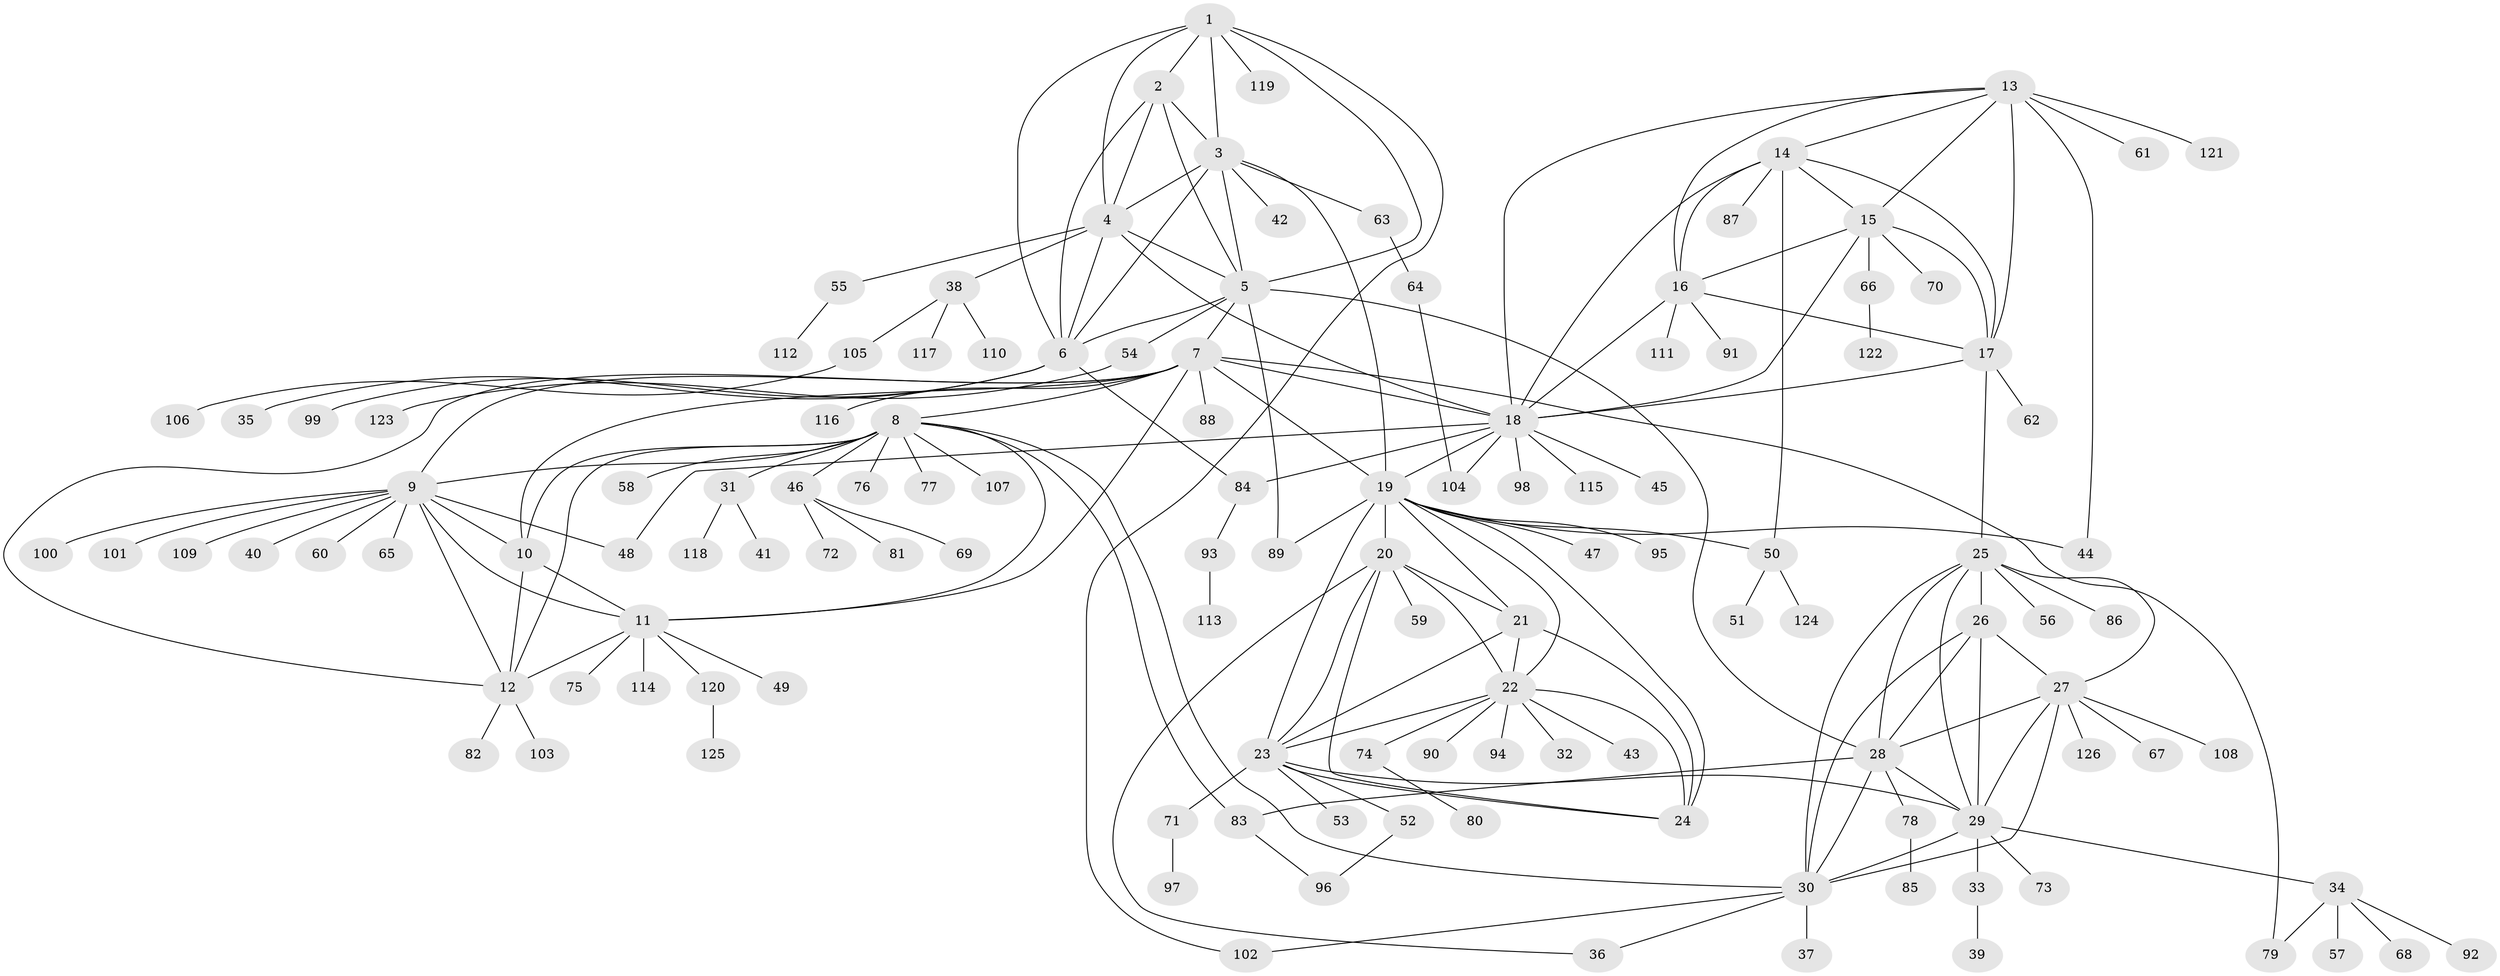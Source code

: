 // coarse degree distribution, {5: 0.08247422680412371, 6: 0.010309278350515464, 10: 0.010309278350515464, 8: 0.020618556701030927, 12: 0.030927835051546393, 7: 0.041237113402061855, 16: 0.020618556701030927, 3: 0.041237113402061855, 9: 0.010309278350515464, 2: 0.13402061855670103, 1: 0.5876288659793815, 4: 0.010309278350515464}
// Generated by graph-tools (version 1.1) at 2025/42/03/06/25 10:42:08]
// undirected, 126 vertices, 192 edges
graph export_dot {
graph [start="1"]
  node [color=gray90,style=filled];
  1;
  2;
  3;
  4;
  5;
  6;
  7;
  8;
  9;
  10;
  11;
  12;
  13;
  14;
  15;
  16;
  17;
  18;
  19;
  20;
  21;
  22;
  23;
  24;
  25;
  26;
  27;
  28;
  29;
  30;
  31;
  32;
  33;
  34;
  35;
  36;
  37;
  38;
  39;
  40;
  41;
  42;
  43;
  44;
  45;
  46;
  47;
  48;
  49;
  50;
  51;
  52;
  53;
  54;
  55;
  56;
  57;
  58;
  59;
  60;
  61;
  62;
  63;
  64;
  65;
  66;
  67;
  68;
  69;
  70;
  71;
  72;
  73;
  74;
  75;
  76;
  77;
  78;
  79;
  80;
  81;
  82;
  83;
  84;
  85;
  86;
  87;
  88;
  89;
  90;
  91;
  92;
  93;
  94;
  95;
  96;
  97;
  98;
  99;
  100;
  101;
  102;
  103;
  104;
  105;
  106;
  107;
  108;
  109;
  110;
  111;
  112;
  113;
  114;
  115;
  116;
  117;
  118;
  119;
  120;
  121;
  122;
  123;
  124;
  125;
  126;
  1 -- 2;
  1 -- 3;
  1 -- 4;
  1 -- 5;
  1 -- 6;
  1 -- 102;
  1 -- 119;
  2 -- 3;
  2 -- 4;
  2 -- 5;
  2 -- 6;
  3 -- 4;
  3 -- 5;
  3 -- 6;
  3 -- 19;
  3 -- 42;
  3 -- 63;
  4 -- 5;
  4 -- 6;
  4 -- 18;
  4 -- 38;
  4 -- 55;
  5 -- 6;
  5 -- 7;
  5 -- 28;
  5 -- 54;
  5 -- 89;
  6 -- 35;
  6 -- 84;
  6 -- 99;
  7 -- 8;
  7 -- 9;
  7 -- 10;
  7 -- 11;
  7 -- 12;
  7 -- 18;
  7 -- 19;
  7 -- 79;
  7 -- 88;
  7 -- 116;
  8 -- 9;
  8 -- 10;
  8 -- 11;
  8 -- 12;
  8 -- 30;
  8 -- 31;
  8 -- 46;
  8 -- 58;
  8 -- 76;
  8 -- 77;
  8 -- 83;
  8 -- 107;
  9 -- 10;
  9 -- 11;
  9 -- 12;
  9 -- 40;
  9 -- 48;
  9 -- 60;
  9 -- 65;
  9 -- 100;
  9 -- 101;
  9 -- 109;
  10 -- 11;
  10 -- 12;
  11 -- 12;
  11 -- 49;
  11 -- 75;
  11 -- 114;
  11 -- 120;
  12 -- 82;
  12 -- 103;
  13 -- 14;
  13 -- 15;
  13 -- 16;
  13 -- 17;
  13 -- 18;
  13 -- 44;
  13 -- 61;
  13 -- 121;
  14 -- 15;
  14 -- 16;
  14 -- 17;
  14 -- 18;
  14 -- 50;
  14 -- 87;
  15 -- 16;
  15 -- 17;
  15 -- 18;
  15 -- 66;
  15 -- 70;
  16 -- 17;
  16 -- 18;
  16 -- 91;
  16 -- 111;
  17 -- 18;
  17 -- 25;
  17 -- 62;
  18 -- 19;
  18 -- 45;
  18 -- 48;
  18 -- 84;
  18 -- 98;
  18 -- 104;
  18 -- 115;
  19 -- 20;
  19 -- 21;
  19 -- 22;
  19 -- 23;
  19 -- 24;
  19 -- 44;
  19 -- 47;
  19 -- 50;
  19 -- 89;
  19 -- 95;
  20 -- 21;
  20 -- 22;
  20 -- 23;
  20 -- 24;
  20 -- 36;
  20 -- 59;
  21 -- 22;
  21 -- 23;
  21 -- 24;
  22 -- 23;
  22 -- 24;
  22 -- 32;
  22 -- 43;
  22 -- 74;
  22 -- 90;
  22 -- 94;
  23 -- 24;
  23 -- 29;
  23 -- 52;
  23 -- 53;
  23 -- 71;
  25 -- 26;
  25 -- 27;
  25 -- 28;
  25 -- 29;
  25 -- 30;
  25 -- 56;
  25 -- 86;
  26 -- 27;
  26 -- 28;
  26 -- 29;
  26 -- 30;
  27 -- 28;
  27 -- 29;
  27 -- 30;
  27 -- 67;
  27 -- 108;
  27 -- 126;
  28 -- 29;
  28 -- 30;
  28 -- 78;
  28 -- 83;
  29 -- 30;
  29 -- 33;
  29 -- 34;
  29 -- 73;
  30 -- 36;
  30 -- 37;
  30 -- 102;
  31 -- 41;
  31 -- 118;
  33 -- 39;
  34 -- 57;
  34 -- 68;
  34 -- 79;
  34 -- 92;
  38 -- 105;
  38 -- 110;
  38 -- 117;
  46 -- 69;
  46 -- 72;
  46 -- 81;
  50 -- 51;
  50 -- 124;
  52 -- 96;
  54 -- 123;
  55 -- 112;
  63 -- 64;
  64 -- 104;
  66 -- 122;
  71 -- 97;
  74 -- 80;
  78 -- 85;
  83 -- 96;
  84 -- 93;
  93 -- 113;
  105 -- 106;
  120 -- 125;
}
